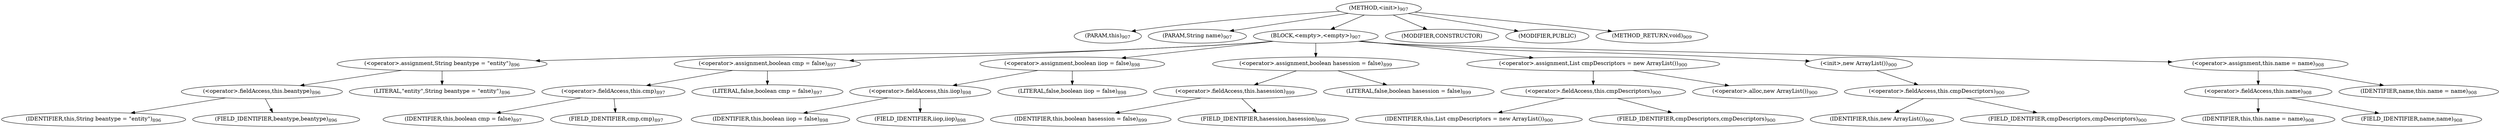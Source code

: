 digraph "&lt;init&gt;" {  
"2065" [label = <(METHOD,&lt;init&gt;)<SUB>907</SUB>> ]
"100" [label = <(PARAM,this)<SUB>907</SUB>> ]
"2066" [label = <(PARAM,String name)<SUB>907</SUB>> ]
"2067" [label = <(BLOCK,&lt;empty&gt;,&lt;empty&gt;)<SUB>907</SUB>> ]
"2068" [label = <(&lt;operator&gt;.assignment,String beantype = &quot;entity&quot;)<SUB>896</SUB>> ]
"2069" [label = <(&lt;operator&gt;.fieldAccess,this.beantype)<SUB>896</SUB>> ]
"2070" [label = <(IDENTIFIER,this,String beantype = &quot;entity&quot;)<SUB>896</SUB>> ]
"2071" [label = <(FIELD_IDENTIFIER,beantype,beantype)<SUB>896</SUB>> ]
"2072" [label = <(LITERAL,&quot;entity&quot;,String beantype = &quot;entity&quot;)<SUB>896</SUB>> ]
"2073" [label = <(&lt;operator&gt;.assignment,boolean cmp = false)<SUB>897</SUB>> ]
"2074" [label = <(&lt;operator&gt;.fieldAccess,this.cmp)<SUB>897</SUB>> ]
"2075" [label = <(IDENTIFIER,this,boolean cmp = false)<SUB>897</SUB>> ]
"2076" [label = <(FIELD_IDENTIFIER,cmp,cmp)<SUB>897</SUB>> ]
"2077" [label = <(LITERAL,false,boolean cmp = false)<SUB>897</SUB>> ]
"2078" [label = <(&lt;operator&gt;.assignment,boolean iiop = false)<SUB>898</SUB>> ]
"2079" [label = <(&lt;operator&gt;.fieldAccess,this.iiop)<SUB>898</SUB>> ]
"2080" [label = <(IDENTIFIER,this,boolean iiop = false)<SUB>898</SUB>> ]
"2081" [label = <(FIELD_IDENTIFIER,iiop,iiop)<SUB>898</SUB>> ]
"2082" [label = <(LITERAL,false,boolean iiop = false)<SUB>898</SUB>> ]
"2083" [label = <(&lt;operator&gt;.assignment,boolean hasession = false)<SUB>899</SUB>> ]
"2084" [label = <(&lt;operator&gt;.fieldAccess,this.hasession)<SUB>899</SUB>> ]
"2085" [label = <(IDENTIFIER,this,boolean hasession = false)<SUB>899</SUB>> ]
"2086" [label = <(FIELD_IDENTIFIER,hasession,hasession)<SUB>899</SUB>> ]
"2087" [label = <(LITERAL,false,boolean hasession = false)<SUB>899</SUB>> ]
"2088" [label = <(&lt;operator&gt;.assignment,List cmpDescriptors = new ArrayList())<SUB>900</SUB>> ]
"2089" [label = <(&lt;operator&gt;.fieldAccess,this.cmpDescriptors)<SUB>900</SUB>> ]
"2090" [label = <(IDENTIFIER,this,List cmpDescriptors = new ArrayList())<SUB>900</SUB>> ]
"2091" [label = <(FIELD_IDENTIFIER,cmpDescriptors,cmpDescriptors)<SUB>900</SUB>> ]
"2092" [label = <(&lt;operator&gt;.alloc,new ArrayList())<SUB>900</SUB>> ]
"2093" [label = <(&lt;init&gt;,new ArrayList())<SUB>900</SUB>> ]
"2094" [label = <(&lt;operator&gt;.fieldAccess,this.cmpDescriptors)<SUB>900</SUB>> ]
"2095" [label = <(IDENTIFIER,this,new ArrayList())<SUB>900</SUB>> ]
"2096" [label = <(FIELD_IDENTIFIER,cmpDescriptors,cmpDescriptors)<SUB>900</SUB>> ]
"2097" [label = <(&lt;operator&gt;.assignment,this.name = name)<SUB>908</SUB>> ]
"2098" [label = <(&lt;operator&gt;.fieldAccess,this.name)<SUB>908</SUB>> ]
"99" [label = <(IDENTIFIER,this,this.name = name)<SUB>908</SUB>> ]
"2099" [label = <(FIELD_IDENTIFIER,name,name)<SUB>908</SUB>> ]
"2100" [label = <(IDENTIFIER,name,this.name = name)<SUB>908</SUB>> ]
"2101" [label = <(MODIFIER,CONSTRUCTOR)> ]
"2102" [label = <(MODIFIER,PUBLIC)> ]
"2103" [label = <(METHOD_RETURN,void)<SUB>909</SUB>> ]
  "2065" -> "100" 
  "2065" -> "2066" 
  "2065" -> "2067" 
  "2065" -> "2101" 
  "2065" -> "2102" 
  "2065" -> "2103" 
  "2067" -> "2068" 
  "2067" -> "2073" 
  "2067" -> "2078" 
  "2067" -> "2083" 
  "2067" -> "2088" 
  "2067" -> "2093" 
  "2067" -> "2097" 
  "2068" -> "2069" 
  "2068" -> "2072" 
  "2069" -> "2070" 
  "2069" -> "2071" 
  "2073" -> "2074" 
  "2073" -> "2077" 
  "2074" -> "2075" 
  "2074" -> "2076" 
  "2078" -> "2079" 
  "2078" -> "2082" 
  "2079" -> "2080" 
  "2079" -> "2081" 
  "2083" -> "2084" 
  "2083" -> "2087" 
  "2084" -> "2085" 
  "2084" -> "2086" 
  "2088" -> "2089" 
  "2088" -> "2092" 
  "2089" -> "2090" 
  "2089" -> "2091" 
  "2093" -> "2094" 
  "2094" -> "2095" 
  "2094" -> "2096" 
  "2097" -> "2098" 
  "2097" -> "2100" 
  "2098" -> "99" 
  "2098" -> "2099" 
}
